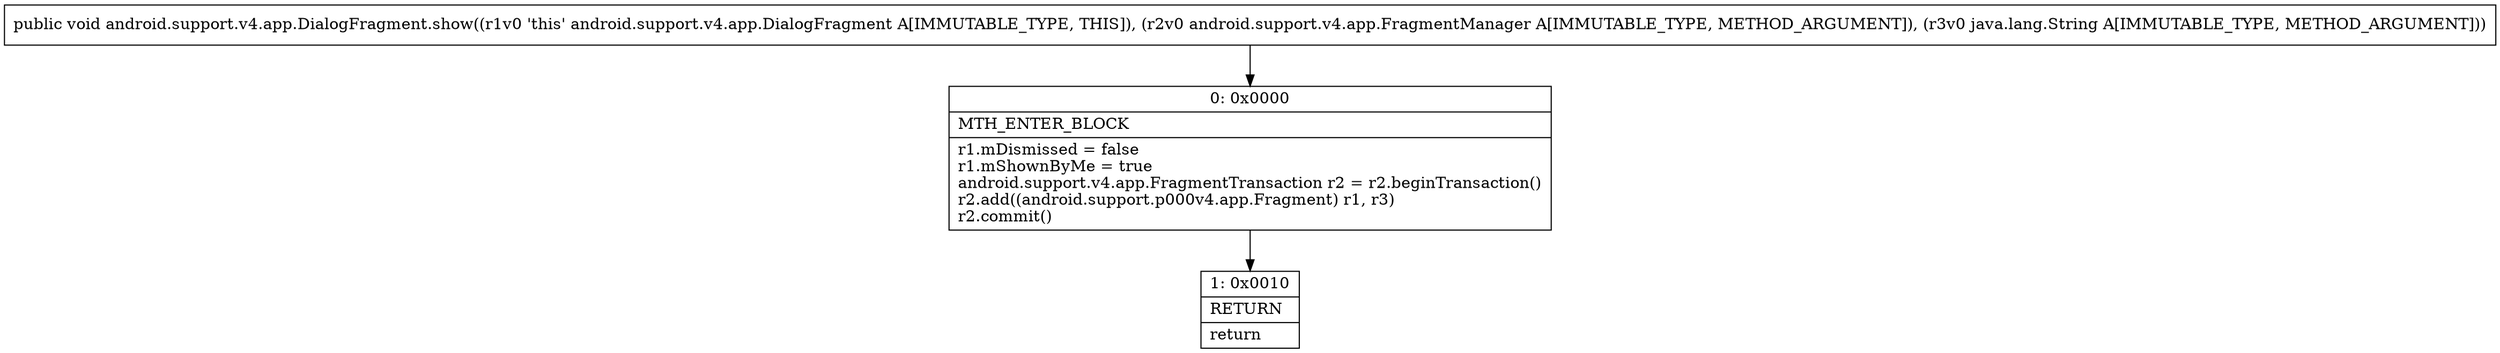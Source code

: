 digraph "CFG forandroid.support.v4.app.DialogFragment.show(Landroid\/support\/v4\/app\/FragmentManager;Ljava\/lang\/String;)V" {
Node_0 [shape=record,label="{0\:\ 0x0000|MTH_ENTER_BLOCK\l|r1.mDismissed = false\lr1.mShownByMe = true\landroid.support.v4.app.FragmentTransaction r2 = r2.beginTransaction()\lr2.add((android.support.p000v4.app.Fragment) r1, r3)\lr2.commit()\l}"];
Node_1 [shape=record,label="{1\:\ 0x0010|RETURN\l|return\l}"];
MethodNode[shape=record,label="{public void android.support.v4.app.DialogFragment.show((r1v0 'this' android.support.v4.app.DialogFragment A[IMMUTABLE_TYPE, THIS]), (r2v0 android.support.v4.app.FragmentManager A[IMMUTABLE_TYPE, METHOD_ARGUMENT]), (r3v0 java.lang.String A[IMMUTABLE_TYPE, METHOD_ARGUMENT])) }"];
MethodNode -> Node_0;
Node_0 -> Node_1;
}

